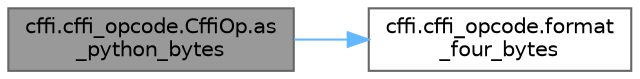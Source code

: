 digraph "cffi.cffi_opcode.CffiOp.as_python_bytes"
{
 // LATEX_PDF_SIZE
  bgcolor="transparent";
  edge [fontname=Helvetica,fontsize=10,labelfontname=Helvetica,labelfontsize=10];
  node [fontname=Helvetica,fontsize=10,shape=box,height=0.2,width=0.4];
  rankdir="LR";
  Node1 [id="Node000001",label="cffi.cffi_opcode.CffiOp.as\l_python_bytes",height=0.2,width=0.4,color="gray40", fillcolor="grey60", style="filled", fontcolor="black",tooltip=" "];
  Node1 -> Node2 [id="edge1_Node000001_Node000002",color="steelblue1",style="solid",tooltip=" "];
  Node2 [id="Node000002",label="cffi.cffi_opcode.format\l_four_bytes",height=0.2,width=0.4,color="grey40", fillcolor="white", style="filled",URL="$namespacecffi_1_1cffi__opcode.html#a9cfd6404203d38b5159c2a0609d794c9",tooltip=" "];
}
